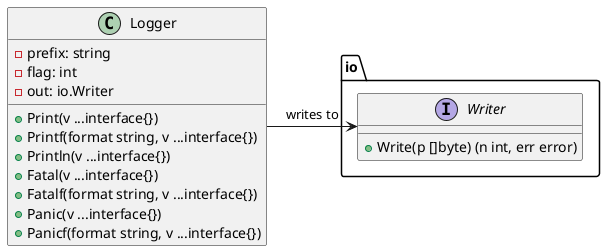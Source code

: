 @startuml
class Logger {
  - prefix: string
  - flag: int
  - out: io.Writer
  + Print(v ...interface{})
  + Printf(format string, v ...interface{})
  + Println(v ...interface{})
  + Fatal(v ...interface{})
  + Fatalf(format string, v ...interface{})
  + Panic(v ...interface{})
  + Panicf(format string, v ...interface{})
}

interface io.Writer {
  + Write(p []byte) (n int, err error)
}

Logger -right-> io.Writer : writes to
@enduml
